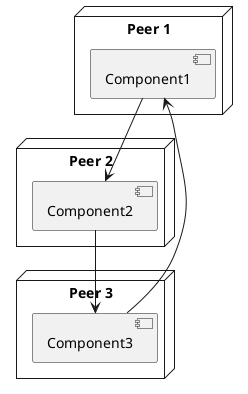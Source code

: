 @startuml
skinparam componentStyle uml2

node "Peer 1" {
  component Component1
}

node "Peer 2" {
  component Component2
}

node "Peer 3" {
  component Component3
}

Component1 --> Component2
Component2 --> Component3
Component3 --> Component1

@enduml
